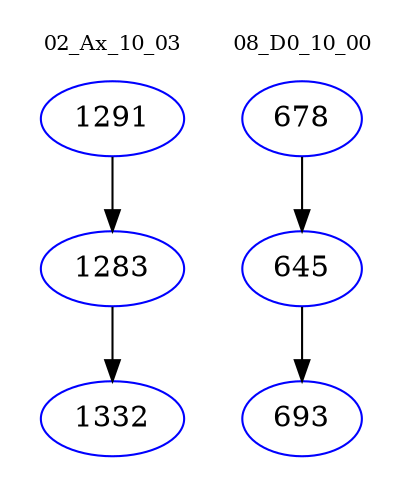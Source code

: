 digraph{
subgraph cluster_0 {
color = white
label = "02_Ax_10_03";
fontsize=10;
T0_1291 [label="1291", color="blue"]
T0_1291 -> T0_1283 [color="black"]
T0_1283 [label="1283", color="blue"]
T0_1283 -> T0_1332 [color="black"]
T0_1332 [label="1332", color="blue"]
}
subgraph cluster_1 {
color = white
label = "08_D0_10_00";
fontsize=10;
T1_678 [label="678", color="blue"]
T1_678 -> T1_645 [color="black"]
T1_645 [label="645", color="blue"]
T1_645 -> T1_693 [color="black"]
T1_693 [label="693", color="blue"]
}
}

